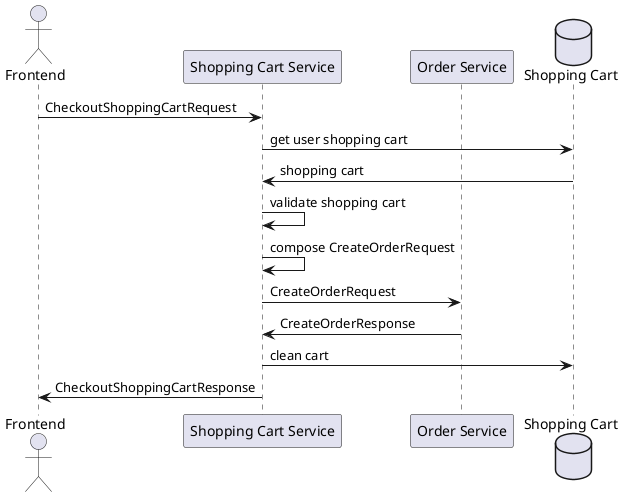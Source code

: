 @startuml
'https://plantuml.com/sequence-diagram

actor Frontend as F
participant "Shopping Cart Service" as SCS
participant "Order Service" as OS
database "Shopping Cart" as SC

F -> SCS: CheckoutShoppingCartRequest

SCS -> SC: get user shopping cart
SCS <- SC: shopping cart

SCS -> SCS: validate shopping cart
SCS -> SCS: compose CreateOrderRequest

SCS -> OS: CreateOrderRequest
SCS <- OS: CreateOrderResponse

SCS -> SC: clean cart

F <- SCS: CheckoutShoppingCartResponse

@enduml